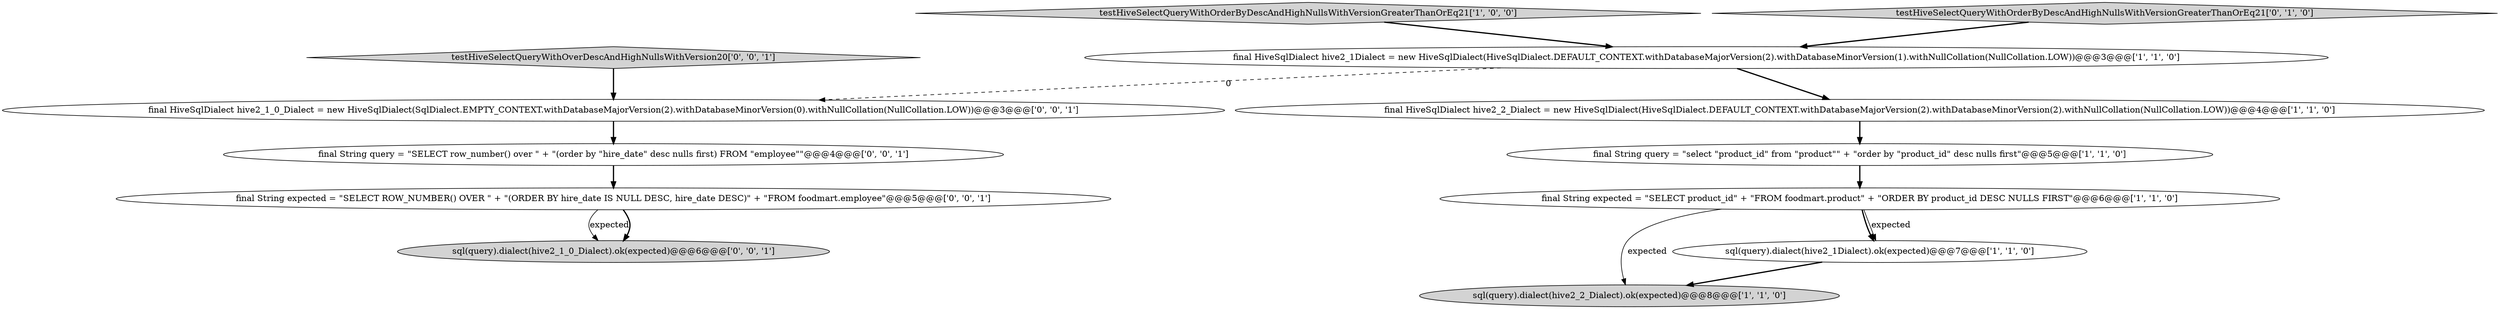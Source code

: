 digraph {
5 [style = filled, label = "final String query = \"select \"product_id\" from \"product\"\" + \"order by \"product_id\" desc nulls first\"@@@5@@@['1', '1', '0']", fillcolor = white, shape = ellipse image = "AAA0AAABBB1BBB"];
8 [style = filled, label = "final HiveSqlDialect hive2_1_0_Dialect = new HiveSqlDialect(SqlDialect.EMPTY_CONTEXT.withDatabaseMajorVersion(2).withDatabaseMinorVersion(0).withNullCollation(NullCollation.LOW))@@@3@@@['0', '0', '1']", fillcolor = white, shape = ellipse image = "AAA0AAABBB3BBB"];
11 [style = filled, label = "sql(query).dialect(hive2_1_0_Dialect).ok(expected)@@@6@@@['0', '0', '1']", fillcolor = lightgray, shape = ellipse image = "AAA0AAABBB3BBB"];
0 [style = filled, label = "final String expected = \"SELECT product_id\" + \"FROM foodmart.product\" + \"ORDER BY product_id DESC NULLS FIRST\"@@@6@@@['1', '1', '0']", fillcolor = white, shape = ellipse image = "AAA0AAABBB1BBB"];
6 [style = filled, label = "testHiveSelectQueryWithOrderByDescAndHighNullsWithVersionGreaterThanOrEq21['1', '0', '0']", fillcolor = lightgray, shape = diamond image = "AAA0AAABBB1BBB"];
12 [style = filled, label = "final String expected = \"SELECT ROW_NUMBER() OVER \" + \"(ORDER BY hire_date IS NULL DESC, hire_date DESC)\" + \"FROM foodmart.employee\"@@@5@@@['0', '0', '1']", fillcolor = white, shape = ellipse image = "AAA0AAABBB3BBB"];
1 [style = filled, label = "sql(query).dialect(hive2_2_Dialect).ok(expected)@@@8@@@['1', '1', '0']", fillcolor = lightgray, shape = ellipse image = "AAA0AAABBB1BBB"];
7 [style = filled, label = "testHiveSelectQueryWithOrderByDescAndHighNullsWithVersionGreaterThanOrEq21['0', '1', '0']", fillcolor = lightgray, shape = diamond image = "AAA0AAABBB2BBB"];
3 [style = filled, label = "sql(query).dialect(hive2_1Dialect).ok(expected)@@@7@@@['1', '1', '0']", fillcolor = white, shape = ellipse image = "AAA0AAABBB1BBB"];
4 [style = filled, label = "final HiveSqlDialect hive2_1Dialect = new HiveSqlDialect(HiveSqlDialect.DEFAULT_CONTEXT.withDatabaseMajorVersion(2).withDatabaseMinorVersion(1).withNullCollation(NullCollation.LOW))@@@3@@@['1', '1', '0']", fillcolor = white, shape = ellipse image = "AAA0AAABBB1BBB"];
9 [style = filled, label = "testHiveSelectQueryWithOverDescAndHighNullsWithVersion20['0', '0', '1']", fillcolor = lightgray, shape = diamond image = "AAA0AAABBB3BBB"];
10 [style = filled, label = "final String query = \"SELECT row_number() over \" + \"(order by \"hire_date\" desc nulls first) FROM \"employee\"\"@@@4@@@['0', '0', '1']", fillcolor = white, shape = ellipse image = "AAA0AAABBB3BBB"];
2 [style = filled, label = "final HiveSqlDialect hive2_2_Dialect = new HiveSqlDialect(HiveSqlDialect.DEFAULT_CONTEXT.withDatabaseMajorVersion(2).withDatabaseMinorVersion(2).withNullCollation(NullCollation.LOW))@@@4@@@['1', '1', '0']", fillcolor = white, shape = ellipse image = "AAA0AAABBB1BBB"];
0->1 [style = solid, label="expected"];
0->3 [style = bold, label=""];
6->4 [style = bold, label=""];
8->10 [style = bold, label=""];
4->2 [style = bold, label=""];
7->4 [style = bold, label=""];
4->8 [style = dashed, label="0"];
3->1 [style = bold, label=""];
5->0 [style = bold, label=""];
9->8 [style = bold, label=""];
10->12 [style = bold, label=""];
0->3 [style = solid, label="expected"];
12->11 [style = solid, label="expected"];
2->5 [style = bold, label=""];
12->11 [style = bold, label=""];
}
